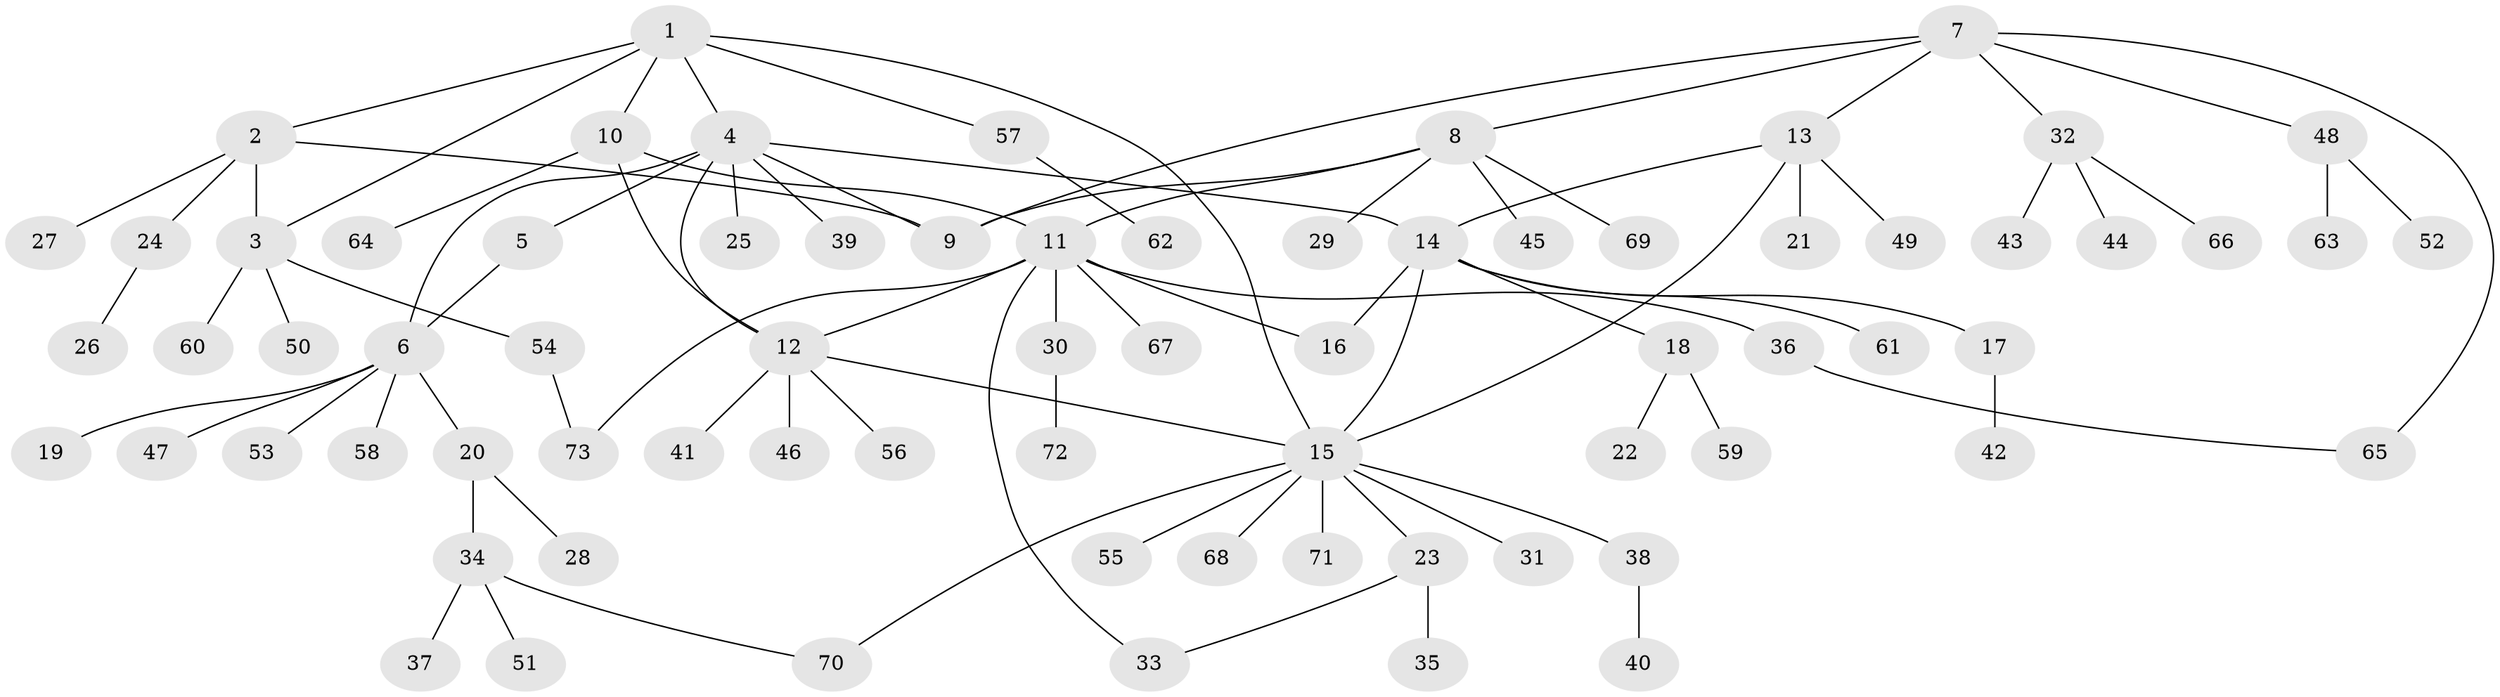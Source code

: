 // coarse degree distribution, {6: 0.038461538461538464, 7: 0.038461538461538464, 4: 0.057692307692307696, 13: 0.019230769230769232, 2: 0.09615384615384616, 5: 0.019230769230769232, 3: 0.057692307692307696, 9: 0.019230769230769232, 8: 0.019230769230769232, 10: 0.019230769230769232, 1: 0.6153846153846154}
// Generated by graph-tools (version 1.1) at 2025/42/03/06/25 10:42:10]
// undirected, 73 vertices, 88 edges
graph export_dot {
graph [start="1"]
  node [color=gray90,style=filled];
  1;
  2;
  3;
  4;
  5;
  6;
  7;
  8;
  9;
  10;
  11;
  12;
  13;
  14;
  15;
  16;
  17;
  18;
  19;
  20;
  21;
  22;
  23;
  24;
  25;
  26;
  27;
  28;
  29;
  30;
  31;
  32;
  33;
  34;
  35;
  36;
  37;
  38;
  39;
  40;
  41;
  42;
  43;
  44;
  45;
  46;
  47;
  48;
  49;
  50;
  51;
  52;
  53;
  54;
  55;
  56;
  57;
  58;
  59;
  60;
  61;
  62;
  63;
  64;
  65;
  66;
  67;
  68;
  69;
  70;
  71;
  72;
  73;
  1 -- 2;
  1 -- 3;
  1 -- 4;
  1 -- 10;
  1 -- 15;
  1 -- 57;
  2 -- 3;
  2 -- 9;
  2 -- 24;
  2 -- 27;
  3 -- 50;
  3 -- 54;
  3 -- 60;
  4 -- 5;
  4 -- 6;
  4 -- 9;
  4 -- 12;
  4 -- 14;
  4 -- 25;
  4 -- 39;
  5 -- 6;
  6 -- 19;
  6 -- 20;
  6 -- 47;
  6 -- 53;
  6 -- 58;
  7 -- 8;
  7 -- 9;
  7 -- 13;
  7 -- 32;
  7 -- 48;
  7 -- 65;
  8 -- 9;
  8 -- 11;
  8 -- 29;
  8 -- 45;
  8 -- 69;
  10 -- 11;
  10 -- 12;
  10 -- 64;
  11 -- 12;
  11 -- 16;
  11 -- 30;
  11 -- 33;
  11 -- 36;
  11 -- 67;
  11 -- 73;
  12 -- 15;
  12 -- 41;
  12 -- 46;
  12 -- 56;
  13 -- 14;
  13 -- 15;
  13 -- 21;
  13 -- 49;
  14 -- 15;
  14 -- 16;
  14 -- 17;
  14 -- 18;
  14 -- 61;
  15 -- 23;
  15 -- 31;
  15 -- 38;
  15 -- 55;
  15 -- 68;
  15 -- 70;
  15 -- 71;
  17 -- 42;
  18 -- 22;
  18 -- 59;
  20 -- 28;
  20 -- 34;
  23 -- 33;
  23 -- 35;
  24 -- 26;
  30 -- 72;
  32 -- 43;
  32 -- 44;
  32 -- 66;
  34 -- 37;
  34 -- 51;
  34 -- 70;
  36 -- 65;
  38 -- 40;
  48 -- 52;
  48 -- 63;
  54 -- 73;
  57 -- 62;
}
